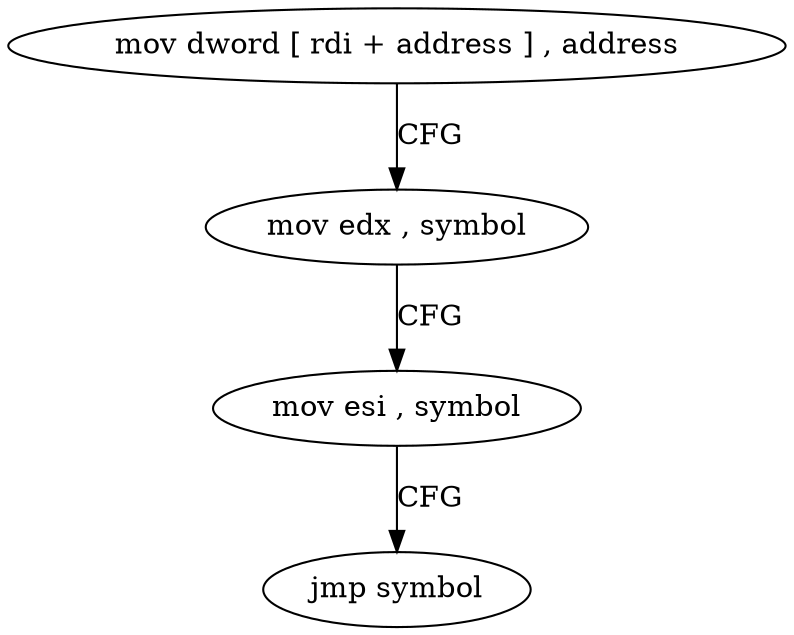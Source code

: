 digraph "func" {
"4380880" [label = "mov dword [ rdi + address ] , address" ]
"4380887" [label = "mov edx , symbol" ]
"4380892" [label = "mov esi , symbol" ]
"4380897" [label = "jmp symbol" ]
"4380880" -> "4380887" [ label = "CFG" ]
"4380887" -> "4380892" [ label = "CFG" ]
"4380892" -> "4380897" [ label = "CFG" ]
}
